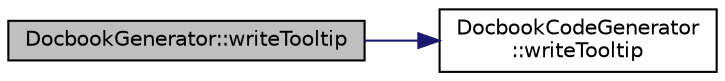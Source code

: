 digraph "DocbookGenerator::writeTooltip"
{
 // LATEX_PDF_SIZE
  edge [fontname="Helvetica",fontsize="10",labelfontname="Helvetica",labelfontsize="10"];
  node [fontname="Helvetica",fontsize="10",shape=record];
  rankdir="LR";
  Node1 [label="DocbookGenerator::writeTooltip",height=0.2,width=0.4,color="black", fillcolor="grey75", style="filled", fontcolor="black",tooltip=" "];
  Node1 -> Node2 [color="midnightblue",fontsize="10",style="solid",fontname="Helvetica"];
  Node2 [label="DocbookCodeGenerator\l::writeTooltip",height=0.2,width=0.4,color="black", fillcolor="white", style="filled",URL="$classDocbookCodeGenerator.html#acabada83781743794b1f10bd41e2f2f5",tooltip=" "];
}
